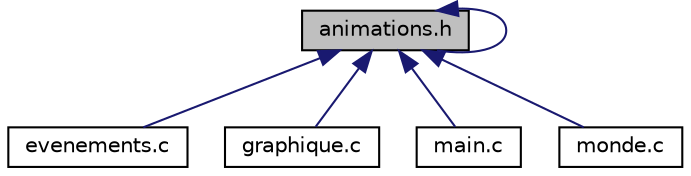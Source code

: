 digraph "animations.h"
{
 // LATEX_PDF_SIZE
  edge [fontname="Helvetica",fontsize="10",labelfontname="Helvetica",labelfontsize="10"];
  node [fontname="Helvetica",fontsize="10",shape=record];
  Node1 [label="animations.h",height=0.2,width=0.4,color="black", fillcolor="grey75", style="filled", fontcolor="black",tooltip="Module de gestion des animations (en-tête)."];
  Node1 -> Node1 [dir="back",color="midnightblue",fontsize="10",style="solid"];
  Node1 -> Node2 [dir="back",color="midnightblue",fontsize="10",style="solid"];
  Node2 [label="evenements.c",height=0.2,width=0.4,color="black", fillcolor="white", style="filled",URL="$evenements_8c.html",tooltip="Module de gestion des animations."];
  Node1 -> Node3 [dir="back",color="midnightblue",fontsize="10",style="solid"];
  Node3 [label="graphique.c",height=0.2,width=0.4,color="black", fillcolor="white", style="filled",URL="$graphique_8c.html",tooltip="Module de gestion de l'affichage graphique."];
  Node1 -> Node4 [dir="back",color="midnightblue",fontsize="10",style="solid"];
  Node4 [label="main.c",height=0.2,width=0.4,color="black", fillcolor="white", style="filled",URL="$main_8c.html",tooltip="Programme principal."];
  Node1 -> Node5 [dir="back",color="midnightblue",fontsize="10",style="solid"];
  Node5 [label="monde.c",height=0.2,width=0.4,color="black", fillcolor="white", style="filled",URL="$monde_8c.html",tooltip="Module de gestion des données du monde."];
}
